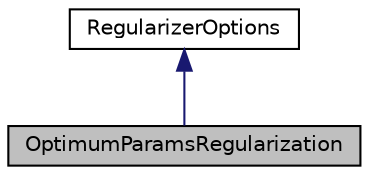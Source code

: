 digraph "OptimumParamsRegularization"
{
 // INTERACTIVE_SVG=YES
 // LATEX_PDF_SIZE
  edge [fontname="Helvetica",fontsize="10",labelfontname="Helvetica",labelfontsize="10"];
  node [fontname="Helvetica",fontsize="10",shape=record];
  Node1 [label="OptimumParamsRegularization",height=0.2,width=0.4,color="black", fillcolor="grey75", style="filled", fontcolor="black",tooltip="A type that describes the regularization options for the optimisation calculation."];
  Node2 -> Node1 [dir="back",color="midnightblue",fontsize="10",style="solid",fontname="Helvetica"];
  Node2 [label="RegularizerOptions",height=0.2,width=0.4,color="black", fillcolor="white", style="filled",URL="$structReaktoro_1_1RegularizerOptions.html",tooltip="A type that describes the options for regularizing linear constraints."];
}
